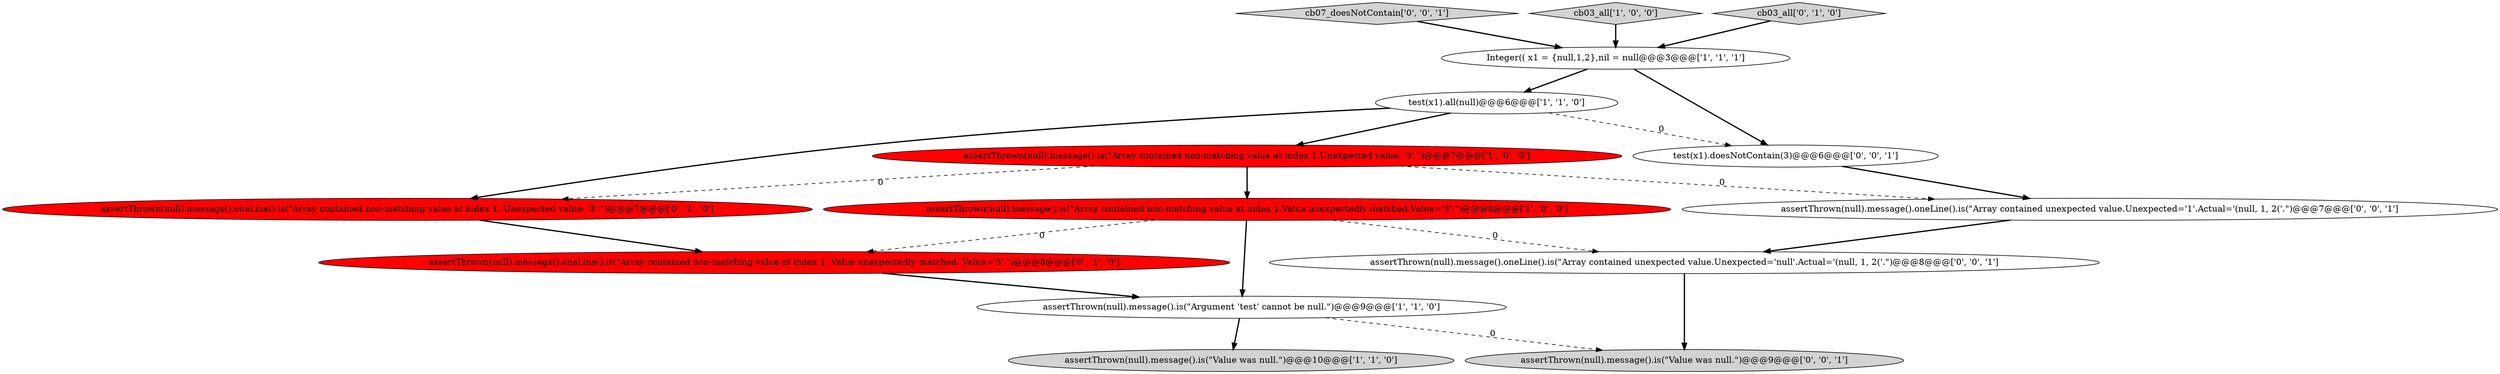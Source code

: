 digraph {
11 [style = filled, label = "cb07_doesNotContain['0', '0', '1']", fillcolor = lightgray, shape = diamond image = "AAA0AAABBB3BBB"];
9 [style = filled, label = "assertThrown(null).message().oneLine().is(\"Array contained non-matching value at index 1. Unexpected value: '3'.\")@@@7@@@['0', '1', '0']", fillcolor = red, shape = ellipse image = "AAA1AAABBB2BBB"];
12 [style = filled, label = "assertThrown(null).message().is(\"Value was null.\")@@@9@@@['0', '0', '1']", fillcolor = lightgray, shape = ellipse image = "AAA0AAABBB3BBB"];
2 [style = filled, label = "cb03_all['1', '0', '0']", fillcolor = lightgray, shape = diamond image = "AAA0AAABBB1BBB"];
14 [style = filled, label = "assertThrown(null).message().oneLine().is(\"Array contained unexpected value.Unexpected='null'.Actual='(null, 1, 2('.\")@@@8@@@['0', '0', '1']", fillcolor = white, shape = ellipse image = "AAA0AAABBB3BBB"];
4 [style = filled, label = "test(x1).all(null)@@@6@@@['1', '1', '0']", fillcolor = white, shape = ellipse image = "AAA0AAABBB1BBB"];
6 [style = filled, label = "assertThrown(null).message().is(\"Value was null.\")@@@10@@@['1', '1', '0']", fillcolor = lightgray, shape = ellipse image = "AAA0AAABBB1BBB"];
13 [style = filled, label = "assertThrown(null).message().oneLine().is(\"Array contained unexpected value.Unexpected='1'.Actual='(null, 1, 2('.\")@@@7@@@['0', '0', '1']", fillcolor = white, shape = ellipse image = "AAA0AAABBB3BBB"];
1 [style = filled, label = "assertThrown(null).message().is(\"Argument 'test' cannot be null.\")@@@9@@@['1', '1', '0']", fillcolor = white, shape = ellipse image = "AAA0AAABBB1BBB"];
7 [style = filled, label = "assertThrown(null).message().oneLine().is(\"Array contained non-matching value at index 1. Value unexpectedly matched. Value='3'.\")@@@8@@@['0', '1', '0']", fillcolor = red, shape = ellipse image = "AAA1AAABBB2BBB"];
10 [style = filled, label = "test(x1).doesNotContain(3)@@@6@@@['0', '0', '1']", fillcolor = white, shape = ellipse image = "AAA0AAABBB3BBB"];
5 [style = filled, label = "assertThrown(null).message().is(\"Array contained non-matching value at index 1.Unexpected value: '3'.\")@@@7@@@['1', '0', '0']", fillcolor = red, shape = ellipse image = "AAA1AAABBB1BBB"];
8 [style = filled, label = "cb03_all['0', '1', '0']", fillcolor = lightgray, shape = diamond image = "AAA0AAABBB2BBB"];
3 [style = filled, label = "Integer(( x1 = {null,1,2},nil = null@@@3@@@['1', '1', '1']", fillcolor = white, shape = ellipse image = "AAA0AAABBB1BBB"];
0 [style = filled, label = "assertThrown(null).message().is(\"Array contained non-matching value at index 1.Value unexpectedly matched.Value='3'.\")@@@8@@@['1', '0', '0']", fillcolor = red, shape = ellipse image = "AAA1AAABBB1BBB"];
5->13 [style = dashed, label="0"];
4->9 [style = bold, label=""];
7->1 [style = bold, label=""];
2->3 [style = bold, label=""];
8->3 [style = bold, label=""];
5->9 [style = dashed, label="0"];
9->7 [style = bold, label=""];
3->4 [style = bold, label=""];
0->14 [style = dashed, label="0"];
3->10 [style = bold, label=""];
1->12 [style = dashed, label="0"];
1->6 [style = bold, label=""];
5->0 [style = bold, label=""];
10->13 [style = bold, label=""];
11->3 [style = bold, label=""];
0->1 [style = bold, label=""];
14->12 [style = bold, label=""];
4->10 [style = dashed, label="0"];
0->7 [style = dashed, label="0"];
4->5 [style = bold, label=""];
13->14 [style = bold, label=""];
}

